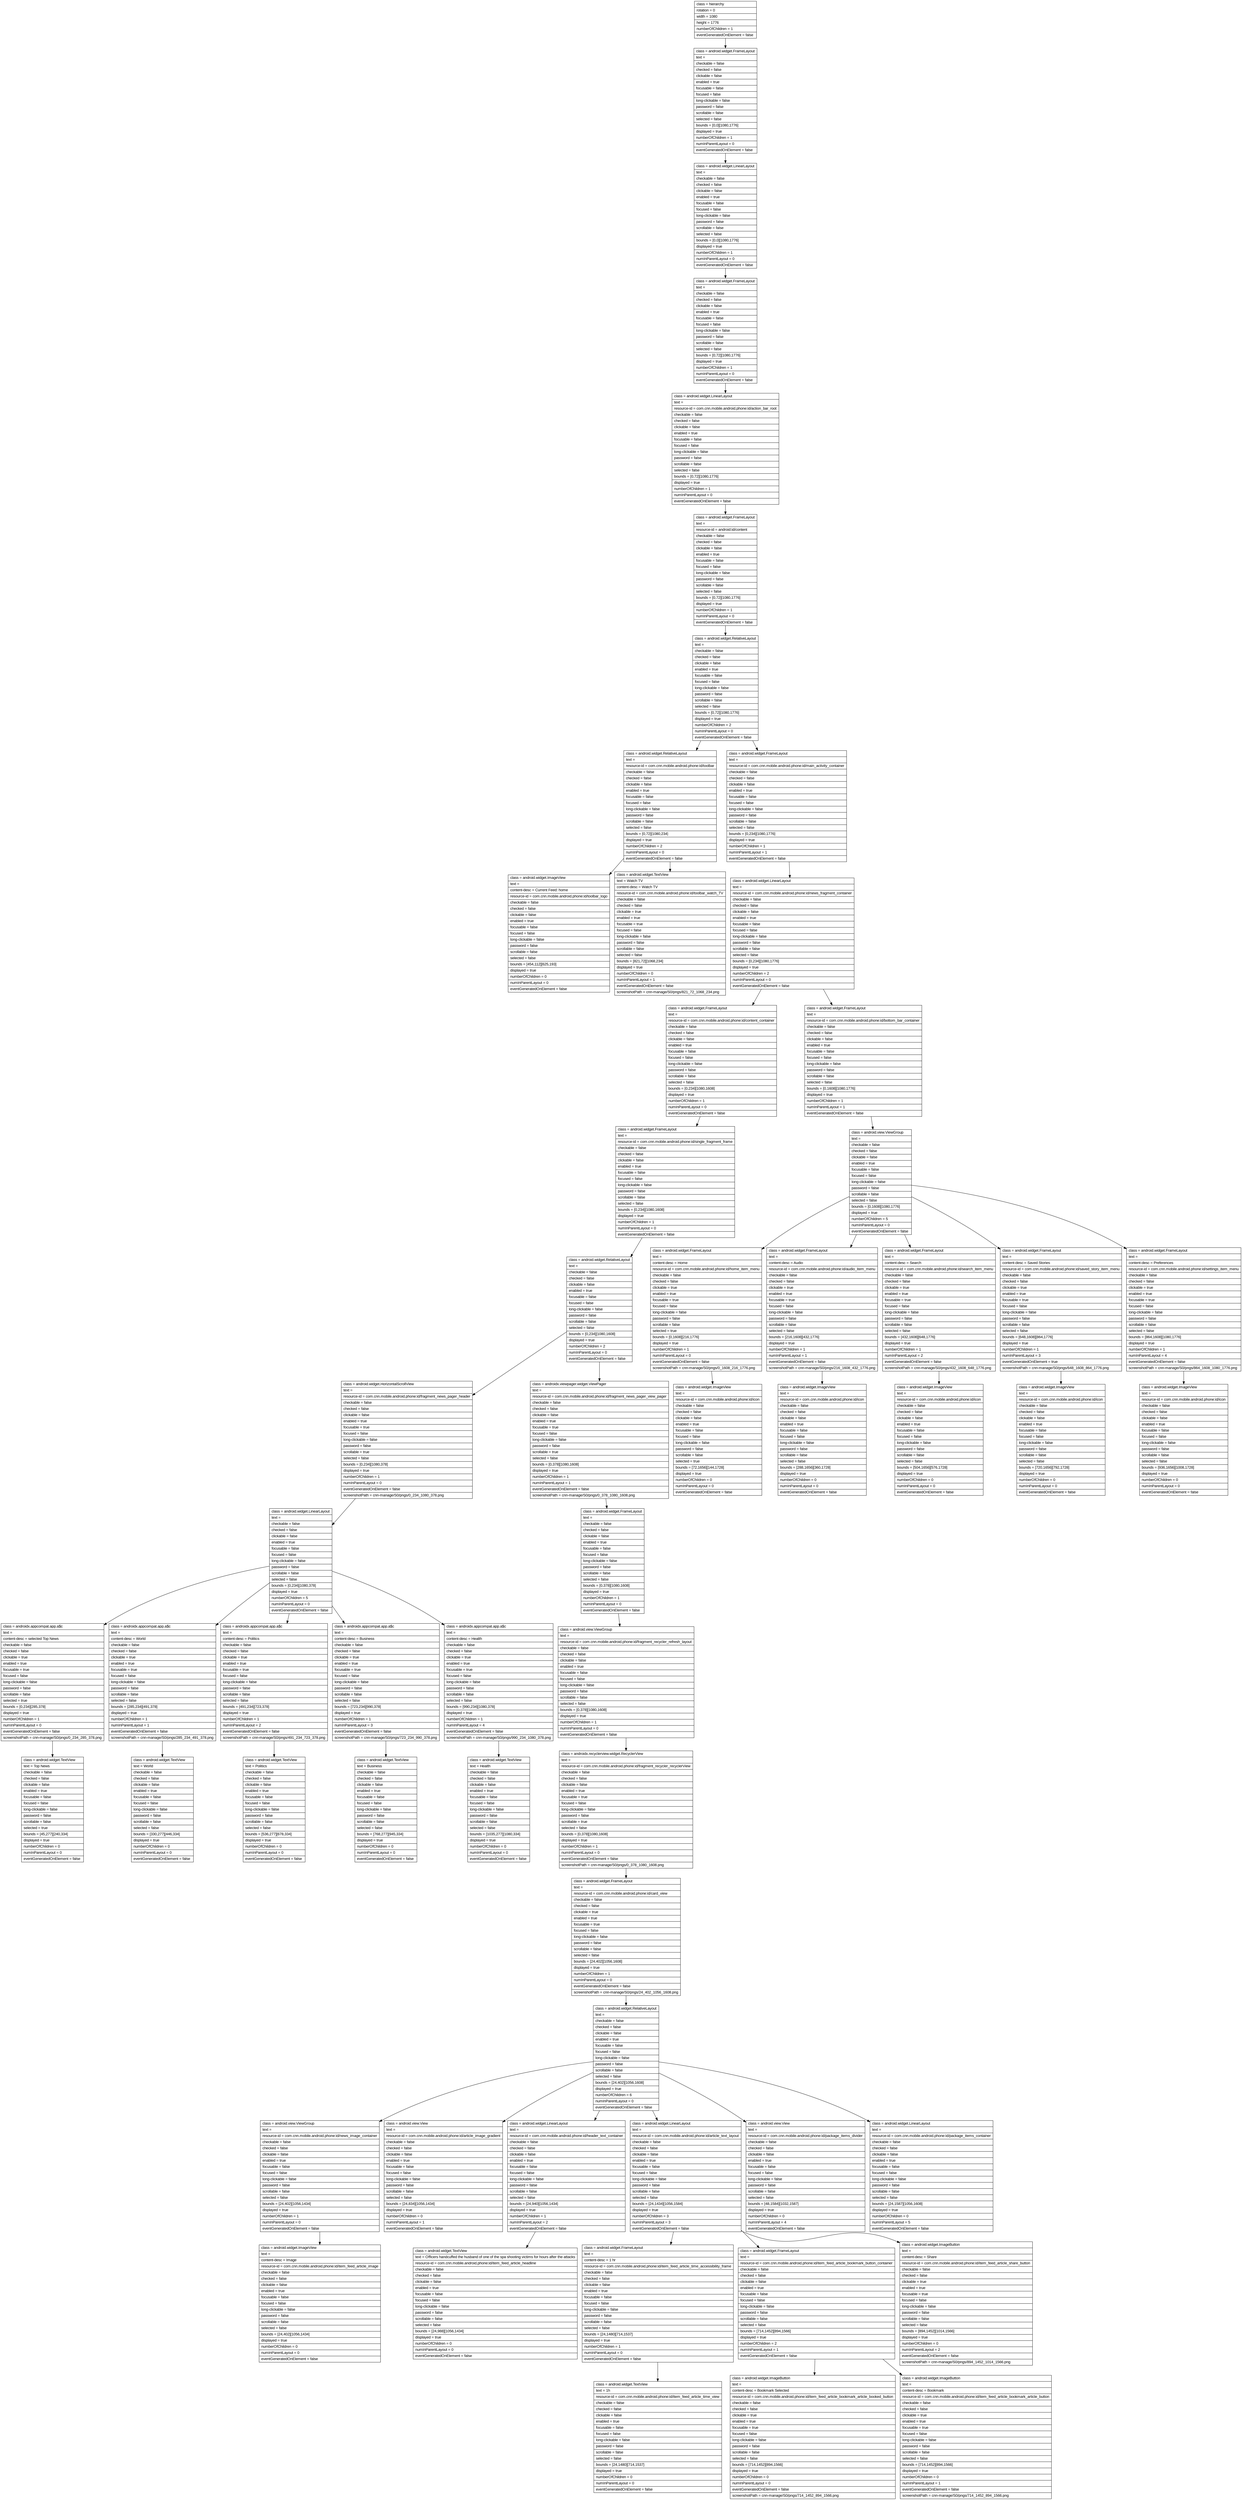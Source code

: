 digraph Layout {

	node [shape=record fontname=Arial];

	0	[label="{class = hierarchy\l|rotation = 0\l|width = 1080\l|height = 1776\l|numberOfChildren = 1\l|eventGeneratedOnElement = false \l}"]
	1	[label="{class = android.widget.FrameLayout\l|text = \l|checkable = false\l|checked = false\l|clickable = false\l|enabled = true\l|focusable = false\l|focused = false\l|long-clickable = false\l|password = false\l|scrollable = false\l|selected = false\l|bounds = [0,0][1080,1776]\l|displayed = true\l|numberOfChildren = 1\l|numInParentLayout = 0\l|eventGeneratedOnElement = false \l}"]
	2	[label="{class = android.widget.LinearLayout\l|text = \l|checkable = false\l|checked = false\l|clickable = false\l|enabled = true\l|focusable = false\l|focused = false\l|long-clickable = false\l|password = false\l|scrollable = false\l|selected = false\l|bounds = [0,0][1080,1776]\l|displayed = true\l|numberOfChildren = 1\l|numInParentLayout = 0\l|eventGeneratedOnElement = false \l}"]
	3	[label="{class = android.widget.FrameLayout\l|text = \l|checkable = false\l|checked = false\l|clickable = false\l|enabled = true\l|focusable = false\l|focused = false\l|long-clickable = false\l|password = false\l|scrollable = false\l|selected = false\l|bounds = [0,72][1080,1776]\l|displayed = true\l|numberOfChildren = 1\l|numInParentLayout = 0\l|eventGeneratedOnElement = false \l}"]
	4	[label="{class = android.widget.LinearLayout\l|text = \l|resource-id = com.cnn.mobile.android.phone:id/action_bar_root\l|checkable = false\l|checked = false\l|clickable = false\l|enabled = true\l|focusable = false\l|focused = false\l|long-clickable = false\l|password = false\l|scrollable = false\l|selected = false\l|bounds = [0,72][1080,1776]\l|displayed = true\l|numberOfChildren = 1\l|numInParentLayout = 0\l|eventGeneratedOnElement = false \l}"]
	5	[label="{class = android.widget.FrameLayout\l|text = \l|resource-id = android:id/content\l|checkable = false\l|checked = false\l|clickable = false\l|enabled = true\l|focusable = false\l|focused = false\l|long-clickable = false\l|password = false\l|scrollable = false\l|selected = false\l|bounds = [0,72][1080,1776]\l|displayed = true\l|numberOfChildren = 1\l|numInParentLayout = 0\l|eventGeneratedOnElement = false \l}"]
	6	[label="{class = android.widget.RelativeLayout\l|text = \l|checkable = false\l|checked = false\l|clickable = false\l|enabled = true\l|focusable = false\l|focused = false\l|long-clickable = false\l|password = false\l|scrollable = false\l|selected = false\l|bounds = [0,72][1080,1776]\l|displayed = true\l|numberOfChildren = 2\l|numInParentLayout = 0\l|eventGeneratedOnElement = false \l}"]
	7	[label="{class = android.widget.RelativeLayout\l|text = \l|resource-id = com.cnn.mobile.android.phone:id/toolbar\l|checkable = false\l|checked = false\l|clickable = false\l|enabled = true\l|focusable = false\l|focused = false\l|long-clickable = false\l|password = false\l|scrollable = false\l|selected = false\l|bounds = [0,72][1080,234]\l|displayed = true\l|numberOfChildren = 2\l|numInParentLayout = 0\l|eventGeneratedOnElement = false \l}"]
	8	[label="{class = android.widget.FrameLayout\l|text = \l|resource-id = com.cnn.mobile.android.phone:id/main_activity_container\l|checkable = false\l|checked = false\l|clickable = false\l|enabled = true\l|focusable = false\l|focused = false\l|long-clickable = false\l|password = false\l|scrollable = false\l|selected = false\l|bounds = [0,234][1080,1776]\l|displayed = true\l|numberOfChildren = 1\l|numInParentLayout = 1\l|eventGeneratedOnElement = false \l}"]
	9	[label="{class = android.widget.ImageView\l|text = \l|content-desc = Current Feed: home\l|resource-id = com.cnn.mobile.android.phone:id/toolbar_logo\l|checkable = false\l|checked = false\l|clickable = false\l|enabled = true\l|focusable = false\l|focused = false\l|long-clickable = false\l|password = false\l|scrollable = false\l|selected = false\l|bounds = [454,112][625,193]\l|displayed = true\l|numberOfChildren = 0\l|numInParentLayout = 0\l|eventGeneratedOnElement = false \l}"]
	10	[label="{class = android.widget.TextView\l|text = Watch TV\l|content-desc = Watch TV\l|resource-id = com.cnn.mobile.android.phone:id/toolbar_watch_TV\l|checkable = false\l|checked = false\l|clickable = true\l|enabled = true\l|focusable = true\l|focused = false\l|long-clickable = false\l|password = false\l|scrollable = false\l|selected = false\l|bounds = [821,72][1068,234]\l|displayed = true\l|numberOfChildren = 0\l|numInParentLayout = 1\l|eventGeneratedOnElement = false \l|screenshotPath = cnn-manage/S0/pngs/821_72_1068_234.png\l}"]
	11	[label="{class = android.widget.LinearLayout\l|text = \l|resource-id = com.cnn.mobile.android.phone:id/news_fragment_container\l|checkable = false\l|checked = false\l|clickable = false\l|enabled = true\l|focusable = false\l|focused = false\l|long-clickable = false\l|password = false\l|scrollable = false\l|selected = false\l|bounds = [0,234][1080,1776]\l|displayed = true\l|numberOfChildren = 2\l|numInParentLayout = 0\l|eventGeneratedOnElement = false \l}"]
	12	[label="{class = android.widget.FrameLayout\l|text = \l|resource-id = com.cnn.mobile.android.phone:id/content_container\l|checkable = false\l|checked = false\l|clickable = false\l|enabled = true\l|focusable = false\l|focused = false\l|long-clickable = false\l|password = false\l|scrollable = false\l|selected = false\l|bounds = [0,234][1080,1608]\l|displayed = true\l|numberOfChildren = 1\l|numInParentLayout = 0\l|eventGeneratedOnElement = false \l}"]
	13	[label="{class = android.widget.FrameLayout\l|text = \l|resource-id = com.cnn.mobile.android.phone:id/bottom_bar_container\l|checkable = false\l|checked = false\l|clickable = false\l|enabled = true\l|focusable = false\l|focused = false\l|long-clickable = false\l|password = false\l|scrollable = false\l|selected = false\l|bounds = [0,1608][1080,1776]\l|displayed = true\l|numberOfChildren = 1\l|numInParentLayout = 1\l|eventGeneratedOnElement = false \l}"]
	14	[label="{class = android.widget.FrameLayout\l|text = \l|resource-id = com.cnn.mobile.android.phone:id/single_fragment_frame\l|checkable = false\l|checked = false\l|clickable = false\l|enabled = true\l|focusable = false\l|focused = false\l|long-clickable = false\l|password = false\l|scrollable = false\l|selected = false\l|bounds = [0,234][1080,1608]\l|displayed = true\l|numberOfChildren = 1\l|numInParentLayout = 0\l|eventGeneratedOnElement = false \l}"]
	15	[label="{class = android.view.ViewGroup\l|text = \l|checkable = false\l|checked = false\l|clickable = false\l|enabled = true\l|focusable = false\l|focused = false\l|long-clickable = false\l|password = false\l|scrollable = false\l|selected = false\l|bounds = [0,1608][1080,1776]\l|displayed = true\l|numberOfChildren = 5\l|numInParentLayout = 0\l|eventGeneratedOnElement = false \l}"]
	16	[label="{class = android.widget.RelativeLayout\l|text = \l|checkable = false\l|checked = false\l|clickable = false\l|enabled = true\l|focusable = false\l|focused = false\l|long-clickable = false\l|password = false\l|scrollable = false\l|selected = false\l|bounds = [0,234][1080,1608]\l|displayed = true\l|numberOfChildren = 2\l|numInParentLayout = 0\l|eventGeneratedOnElement = false \l}"]
	17	[label="{class = android.widget.FrameLayout\l|text = \l|content-desc = Home\l|resource-id = com.cnn.mobile.android.phone:id/home_item_menu\l|checkable = false\l|checked = false\l|clickable = true\l|enabled = true\l|focusable = true\l|focused = false\l|long-clickable = false\l|password = false\l|scrollable = false\l|selected = true\l|bounds = [0,1608][216,1776]\l|displayed = true\l|numberOfChildren = 1\l|numInParentLayout = 0\l|eventGeneratedOnElement = false \l|screenshotPath = cnn-manage/S0/pngs/0_1608_216_1776.png\l}"]
	18	[label="{class = android.widget.FrameLayout\l|text = \l|content-desc = Audio\l|resource-id = com.cnn.mobile.android.phone:id/audio_item_menu\l|checkable = false\l|checked = false\l|clickable = true\l|enabled = true\l|focusable = true\l|focused = false\l|long-clickable = false\l|password = false\l|scrollable = false\l|selected = false\l|bounds = [216,1608][432,1776]\l|displayed = true\l|numberOfChildren = 1\l|numInParentLayout = 1\l|eventGeneratedOnElement = false \l|screenshotPath = cnn-manage/S0/pngs/216_1608_432_1776.png\l}"]
	19	[label="{class = android.widget.FrameLayout\l|text = \l|content-desc = Search\l|resource-id = com.cnn.mobile.android.phone:id/search_item_menu\l|checkable = false\l|checked = false\l|clickable = true\l|enabled = true\l|focusable = true\l|focused = false\l|long-clickable = false\l|password = false\l|scrollable = false\l|selected = false\l|bounds = [432,1608][648,1776]\l|displayed = true\l|numberOfChildren = 1\l|numInParentLayout = 2\l|eventGeneratedOnElement = false \l|screenshotPath = cnn-manage/S0/pngs/432_1608_648_1776.png\l}"]
	20	[label="{class = android.widget.FrameLayout\l|text = \l|content-desc = Saved Stories\l|resource-id = com.cnn.mobile.android.phone:id/saved_story_item_menu\l|checkable = false\l|checked = false\l|clickable = true\l|enabled = true\l|focusable = true\l|focused = false\l|long-clickable = false\l|password = false\l|scrollable = false\l|selected = false\l|bounds = [648,1608][864,1776]\l|displayed = true\l|numberOfChildren = 1\l|numInParentLayout = 3\l|eventGeneratedOnElement = true \l|screenshotPath = cnn-manage/S0/pngs/648_1608_864_1776.png\l}"]
	21	[label="{class = android.widget.FrameLayout\l|text = \l|content-desc = Preferences\l|resource-id = com.cnn.mobile.android.phone:id/settings_item_menu\l|checkable = false\l|checked = false\l|clickable = true\l|enabled = true\l|focusable = true\l|focused = false\l|long-clickable = false\l|password = false\l|scrollable = false\l|selected = false\l|bounds = [864,1608][1080,1776]\l|displayed = true\l|numberOfChildren = 1\l|numInParentLayout = 4\l|eventGeneratedOnElement = false \l|screenshotPath = cnn-manage/S0/pngs/864_1608_1080_1776.png\l}"]
	22	[label="{class = android.widget.HorizontalScrollView\l|text = \l|resource-id = com.cnn.mobile.android.phone:id/fragment_news_pager_header\l|checkable = false\l|checked = false\l|clickable = false\l|enabled = true\l|focusable = true\l|focused = false\l|long-clickable = false\l|password = false\l|scrollable = true\l|selected = false\l|bounds = [0,234][1080,378]\l|displayed = true\l|numberOfChildren = 1\l|numInParentLayout = 0\l|eventGeneratedOnElement = false \l|screenshotPath = cnn-manage/S0/pngs/0_234_1080_378.png\l}"]
	23	[label="{class = androidx.viewpager.widget.ViewPager\l|text = \l|resource-id = com.cnn.mobile.android.phone:id/fragment_news_pager_view_pager\l|checkable = false\l|checked = false\l|clickable = false\l|enabled = true\l|focusable = true\l|focused = false\l|long-clickable = false\l|password = false\l|scrollable = true\l|selected = false\l|bounds = [0,378][1080,1608]\l|displayed = true\l|numberOfChildren = 1\l|numInParentLayout = 1\l|eventGeneratedOnElement = false \l|screenshotPath = cnn-manage/S0/pngs/0_378_1080_1608.png\l}"]
	24	[label="{class = android.widget.ImageView\l|text = \l|resource-id = com.cnn.mobile.android.phone:id/icon\l|checkable = false\l|checked = false\l|clickable = false\l|enabled = true\l|focusable = false\l|focused = false\l|long-clickable = false\l|password = false\l|scrollable = false\l|selected = true\l|bounds = [72,1656][144,1728]\l|displayed = true\l|numberOfChildren = 0\l|numInParentLayout = 0\l|eventGeneratedOnElement = false \l}"]
	25	[label="{class = android.widget.ImageView\l|text = \l|resource-id = com.cnn.mobile.android.phone:id/icon\l|checkable = false\l|checked = false\l|clickable = false\l|enabled = true\l|focusable = false\l|focused = false\l|long-clickable = false\l|password = false\l|scrollable = false\l|selected = false\l|bounds = [288,1656][360,1728]\l|displayed = true\l|numberOfChildren = 0\l|numInParentLayout = 0\l|eventGeneratedOnElement = false \l}"]
	26	[label="{class = android.widget.ImageView\l|text = \l|resource-id = com.cnn.mobile.android.phone:id/icon\l|checkable = false\l|checked = false\l|clickable = false\l|enabled = true\l|focusable = false\l|focused = false\l|long-clickable = false\l|password = false\l|scrollable = false\l|selected = false\l|bounds = [504,1656][576,1728]\l|displayed = true\l|numberOfChildren = 0\l|numInParentLayout = 0\l|eventGeneratedOnElement = false \l}"]
	27	[label="{class = android.widget.ImageView\l|text = \l|resource-id = com.cnn.mobile.android.phone:id/icon\l|checkable = false\l|checked = false\l|clickable = false\l|enabled = true\l|focusable = false\l|focused = false\l|long-clickable = false\l|password = false\l|scrollable = false\l|selected = false\l|bounds = [720,1656][792,1728]\l|displayed = true\l|numberOfChildren = 0\l|numInParentLayout = 0\l|eventGeneratedOnElement = false \l}"]
	28	[label="{class = android.widget.ImageView\l|text = \l|resource-id = com.cnn.mobile.android.phone:id/icon\l|checkable = false\l|checked = false\l|clickable = false\l|enabled = true\l|focusable = false\l|focused = false\l|long-clickable = false\l|password = false\l|scrollable = false\l|selected = false\l|bounds = [936,1656][1008,1728]\l|displayed = true\l|numberOfChildren = 0\l|numInParentLayout = 0\l|eventGeneratedOnElement = false \l}"]
	29	[label="{class = android.widget.LinearLayout\l|text = \l|checkable = false\l|checked = false\l|clickable = false\l|enabled = true\l|focusable = false\l|focused = false\l|long-clickable = false\l|password = false\l|scrollable = false\l|selected = false\l|bounds = [0,234][1080,378]\l|displayed = true\l|numberOfChildren = 5\l|numInParentLayout = 0\l|eventGeneratedOnElement = false \l}"]
	30	[label="{class = android.widget.FrameLayout\l|text = \l|checkable = false\l|checked = false\l|clickable = false\l|enabled = true\l|focusable = false\l|focused = false\l|long-clickable = false\l|password = false\l|scrollable = false\l|selected = false\l|bounds = [0,378][1080,1608]\l|displayed = true\l|numberOfChildren = 1\l|numInParentLayout = 0\l|eventGeneratedOnElement = false \l}"]
	31	[label="{class = androidx.appcompat.app.a$c\l|text = \l|content-desc = selected Top News\l|checkable = false\l|checked = false\l|clickable = true\l|enabled = true\l|focusable = true\l|focused = false\l|long-clickable = false\l|password = false\l|scrollable = false\l|selected = true\l|bounds = [0,234][285,378]\l|displayed = true\l|numberOfChildren = 1\l|numInParentLayout = 0\l|eventGeneratedOnElement = false \l|screenshotPath = cnn-manage/S0/pngs/0_234_285_378.png\l}"]
	32	[label="{class = androidx.appcompat.app.a$c\l|text = \l|content-desc = World\l|checkable = false\l|checked = false\l|clickable = true\l|enabled = true\l|focusable = true\l|focused = false\l|long-clickable = false\l|password = false\l|scrollable = false\l|selected = false\l|bounds = [285,234][491,378]\l|displayed = true\l|numberOfChildren = 1\l|numInParentLayout = 1\l|eventGeneratedOnElement = false \l|screenshotPath = cnn-manage/S0/pngs/285_234_491_378.png\l}"]
	33	[label="{class = androidx.appcompat.app.a$c\l|text = \l|content-desc = Politics\l|checkable = false\l|checked = false\l|clickable = true\l|enabled = true\l|focusable = true\l|focused = false\l|long-clickable = false\l|password = false\l|scrollable = false\l|selected = false\l|bounds = [491,234][723,378]\l|displayed = true\l|numberOfChildren = 1\l|numInParentLayout = 2\l|eventGeneratedOnElement = false \l|screenshotPath = cnn-manage/S0/pngs/491_234_723_378.png\l}"]
	34	[label="{class = androidx.appcompat.app.a$c\l|text = \l|content-desc = Business\l|checkable = false\l|checked = false\l|clickable = true\l|enabled = true\l|focusable = true\l|focused = false\l|long-clickable = false\l|password = false\l|scrollable = false\l|selected = false\l|bounds = [723,234][990,378]\l|displayed = true\l|numberOfChildren = 1\l|numInParentLayout = 3\l|eventGeneratedOnElement = false \l|screenshotPath = cnn-manage/S0/pngs/723_234_990_378.png\l}"]
	35	[label="{class = androidx.appcompat.app.a$c\l|text = \l|content-desc = Health\l|checkable = false\l|checked = false\l|clickable = true\l|enabled = true\l|focusable = true\l|focused = false\l|long-clickable = false\l|password = false\l|scrollable = false\l|selected = false\l|bounds = [990,234][1080,378]\l|displayed = true\l|numberOfChildren = 1\l|numInParentLayout = 4\l|eventGeneratedOnElement = false \l|screenshotPath = cnn-manage/S0/pngs/990_234_1080_378.png\l}"]
	36	[label="{class = android.view.ViewGroup\l|text = \l|resource-id = com.cnn.mobile.android.phone:id/fragment_recycler_refresh_layout\l|checkable = false\l|checked = false\l|clickable = false\l|enabled = true\l|focusable = false\l|focused = false\l|long-clickable = false\l|password = false\l|scrollable = false\l|selected = false\l|bounds = [0,378][1080,1608]\l|displayed = true\l|numberOfChildren = 1\l|numInParentLayout = 0\l|eventGeneratedOnElement = false \l}"]
	37	[label="{class = android.widget.TextView\l|text = Top News\l|checkable = false\l|checked = false\l|clickable = false\l|enabled = true\l|focusable = false\l|focused = false\l|long-clickable = false\l|password = false\l|scrollable = false\l|selected = true\l|bounds = [45,277][240,334]\l|displayed = true\l|numberOfChildren = 0\l|numInParentLayout = 0\l|eventGeneratedOnElement = false \l}"]
	38	[label="{class = android.widget.TextView\l|text = World\l|checkable = false\l|checked = false\l|clickable = false\l|enabled = true\l|focusable = false\l|focused = false\l|long-clickable = false\l|password = false\l|scrollable = false\l|selected = false\l|bounds = [330,277][446,334]\l|displayed = true\l|numberOfChildren = 0\l|numInParentLayout = 0\l|eventGeneratedOnElement = false \l}"]
	39	[label="{class = android.widget.TextView\l|text = Politics\l|checkable = false\l|checked = false\l|clickable = false\l|enabled = true\l|focusable = false\l|focused = false\l|long-clickable = false\l|password = false\l|scrollable = false\l|selected = false\l|bounds = [536,277][678,334]\l|displayed = true\l|numberOfChildren = 0\l|numInParentLayout = 0\l|eventGeneratedOnElement = false \l}"]
	40	[label="{class = android.widget.TextView\l|text = Business\l|checkable = false\l|checked = false\l|clickable = false\l|enabled = true\l|focusable = false\l|focused = false\l|long-clickable = false\l|password = false\l|scrollable = false\l|selected = false\l|bounds = [768,277][945,334]\l|displayed = true\l|numberOfChildren = 0\l|numInParentLayout = 0\l|eventGeneratedOnElement = false \l}"]
	41	[label="{class = android.widget.TextView\l|text = Health\l|checkable = false\l|checked = false\l|clickable = false\l|enabled = true\l|focusable = false\l|focused = false\l|long-clickable = false\l|password = false\l|scrollable = false\l|selected = false\l|bounds = [1035,277][1080,334]\l|displayed = true\l|numberOfChildren = 0\l|numInParentLayout = 0\l|eventGeneratedOnElement = false \l}"]
	42	[label="{class = androidx.recyclerview.widget.RecyclerView\l|text = \l|resource-id = com.cnn.mobile.android.phone:id/fragment_recycler_recyclerView\l|checkable = false\l|checked = false\l|clickable = false\l|enabled = true\l|focusable = true\l|focused = false\l|long-clickable = false\l|password = false\l|scrollable = true\l|selected = false\l|bounds = [0,378][1080,1608]\l|displayed = true\l|numberOfChildren = 1\l|numInParentLayout = 0\l|eventGeneratedOnElement = false \l|screenshotPath = cnn-manage/S0/pngs/0_378_1080_1608.png\l}"]
	43	[label="{class = android.widget.FrameLayout\l|text = \l|resource-id = com.cnn.mobile.android.phone:id/card_view\l|checkable = false\l|checked = false\l|clickable = true\l|enabled = true\l|focusable = true\l|focused = false\l|long-clickable = false\l|password = false\l|scrollable = false\l|selected = false\l|bounds = [24,402][1056,1608]\l|displayed = true\l|numberOfChildren = 1\l|numInParentLayout = 0\l|eventGeneratedOnElement = false \l|screenshotPath = cnn-manage/S0/pngs/24_402_1056_1608.png\l}"]
	44	[label="{class = android.widget.RelativeLayout\l|text = \l|checkable = false\l|checked = false\l|clickable = false\l|enabled = true\l|focusable = false\l|focused = false\l|long-clickable = false\l|password = false\l|scrollable = false\l|selected = false\l|bounds = [24,402][1056,1608]\l|displayed = true\l|numberOfChildren = 6\l|numInParentLayout = 0\l|eventGeneratedOnElement = false \l}"]
	45	[label="{class = android.view.ViewGroup\l|text = \l|resource-id = com.cnn.mobile.android.phone:id/news_image_container\l|checkable = false\l|checked = false\l|clickable = false\l|enabled = true\l|focusable = false\l|focused = false\l|long-clickable = false\l|password = false\l|scrollable = false\l|selected = false\l|bounds = [24,402][1056,1434]\l|displayed = true\l|numberOfChildren = 1\l|numInParentLayout = 0\l|eventGeneratedOnElement = false \l}"]
	46	[label="{class = android.view.View\l|text = \l|resource-id = com.cnn.mobile.android.phone:id/article_image_gradient\l|checkable = false\l|checked = false\l|clickable = false\l|enabled = true\l|focusable = false\l|focused = false\l|long-clickable = false\l|password = false\l|scrollable = false\l|selected = false\l|bounds = [24,834][1056,1434]\l|displayed = true\l|numberOfChildren = 0\l|numInParentLayout = 1\l|eventGeneratedOnElement = false \l}"]
	47	[label="{class = android.widget.LinearLayout\l|text = \l|resource-id = com.cnn.mobile.android.phone:id/header_text_container\l|checkable = false\l|checked = false\l|clickable = false\l|enabled = true\l|focusable = false\l|focused = false\l|long-clickable = false\l|password = false\l|scrollable = false\l|selected = false\l|bounds = [24,940][1056,1434]\l|displayed = true\l|numberOfChildren = 1\l|numInParentLayout = 2\l|eventGeneratedOnElement = false \l}"]
	48	[label="{class = android.widget.LinearLayout\l|text = \l|resource-id = com.cnn.mobile.android.phone:id/article_text_layout\l|checkable = false\l|checked = false\l|clickable = false\l|enabled = true\l|focusable = false\l|focused = false\l|long-clickable = false\l|password = false\l|scrollable = false\l|selected = false\l|bounds = [24,1434][1056,1584]\l|displayed = true\l|numberOfChildren = 3\l|numInParentLayout = 3\l|eventGeneratedOnElement = false \l}"]
	49	[label="{class = android.view.View\l|text = \l|resource-id = com.cnn.mobile.android.phone:id/package_items_divider\l|checkable = false\l|checked = false\l|clickable = false\l|enabled = true\l|focusable = false\l|focused = false\l|long-clickable = false\l|password = false\l|scrollable = false\l|selected = false\l|bounds = [48,1584][1032,1587]\l|displayed = true\l|numberOfChildren = 0\l|numInParentLayout = 4\l|eventGeneratedOnElement = false \l}"]
	50	[label="{class = android.widget.LinearLayout\l|text = \l|resource-id = com.cnn.mobile.android.phone:id/package_items_container\l|checkable = false\l|checked = false\l|clickable = false\l|enabled = true\l|focusable = false\l|focused = false\l|long-clickable = false\l|password = false\l|scrollable = false\l|selected = false\l|bounds = [24,1587][1056,1608]\l|displayed = true\l|numberOfChildren = 0\l|numInParentLayout = 5\l|eventGeneratedOnElement = false \l}"]
	51	[label="{class = android.widget.ImageView\l|text = \l|content-desc = Image\l|resource-id = com.cnn.mobile.android.phone:id/item_feed_article_image\l|checkable = false\l|checked = false\l|clickable = false\l|enabled = true\l|focusable = false\l|focused = false\l|long-clickable = false\l|password = false\l|scrollable = false\l|selected = false\l|bounds = [24,402][1056,1434]\l|displayed = true\l|numberOfChildren = 0\l|numInParentLayout = 0\l|eventGeneratedOnElement = false \l}"]
	52	[label="{class = android.widget.TextView\l|text = Officers handcuffed the husband of one of the spa shooting victims for hours after the attacks\l|resource-id = com.cnn.mobile.android.phone:id/item_feed_article_headline\l|checkable = false\l|checked = false\l|clickable = false\l|enabled = true\l|focusable = false\l|focused = false\l|long-clickable = false\l|password = false\l|scrollable = false\l|selected = false\l|bounds = [24,988][1056,1434]\l|displayed = true\l|numberOfChildren = 0\l|numInParentLayout = 0\l|eventGeneratedOnElement = false \l}"]
	53	[label="{class = android.widget.FrameLayout\l|text = \l|content-desc = 1 hr\l|resource-id = com.cnn.mobile.android.phone:id/item_feed_article_time_accessibility_frame\l|checkable = false\l|checked = false\l|clickable = false\l|enabled = true\l|focusable = false\l|focused = false\l|long-clickable = false\l|password = false\l|scrollable = false\l|selected = false\l|bounds = [24,1480][714,1537]\l|displayed = true\l|numberOfChildren = 1\l|numInParentLayout = 0\l|eventGeneratedOnElement = false \l}"]
	54	[label="{class = android.widget.FrameLayout\l|text = \l|resource-id = com.cnn.mobile.android.phone:id/item_feed_article_bookmark_button_container\l|checkable = false\l|checked = false\l|clickable = false\l|enabled = true\l|focusable = false\l|focused = false\l|long-clickable = false\l|password = false\l|scrollable = false\l|selected = false\l|bounds = [714,1452][894,1566]\l|displayed = true\l|numberOfChildren = 2\l|numInParentLayout = 1\l|eventGeneratedOnElement = false \l}"]
	55	[label="{class = android.widget.ImageButton\l|text = \l|content-desc = Share\l|resource-id = com.cnn.mobile.android.phone:id/item_feed_article_share_button\l|checkable = false\l|checked = false\l|clickable = true\l|enabled = true\l|focusable = true\l|focused = false\l|long-clickable = false\l|password = false\l|scrollable = false\l|selected = false\l|bounds = [894,1452][1014,1566]\l|displayed = true\l|numberOfChildren = 0\l|numInParentLayout = 2\l|eventGeneratedOnElement = false \l|screenshotPath = cnn-manage/S0/pngs/894_1452_1014_1566.png\l}"]
	56	[label="{class = android.widget.TextView\l|text = 1h\l|resource-id = com.cnn.mobile.android.phone:id/item_feed_article_time_view\l|checkable = false\l|checked = false\l|clickable = false\l|enabled = true\l|focusable = false\l|focused = false\l|long-clickable = false\l|password = false\l|scrollable = false\l|selected = false\l|bounds = [24,1480][714,1537]\l|displayed = true\l|numberOfChildren = 0\l|numInParentLayout = 0\l|eventGeneratedOnElement = false \l}"]
	57	[label="{class = android.widget.ImageButton\l|text = \l|content-desc = Bookmark Selected\l|resource-id = com.cnn.mobile.android.phone:id/item_feed_article_bookmark_article_booked_button\l|checkable = false\l|checked = false\l|clickable = true\l|enabled = true\l|focusable = true\l|focused = false\l|long-clickable = false\l|password = false\l|scrollable = false\l|selected = false\l|bounds = [714,1452][894,1566]\l|displayed = true\l|numberOfChildren = 0\l|numInParentLayout = 0\l|eventGeneratedOnElement = false \l|screenshotPath = cnn-manage/S0/pngs/714_1452_894_1566.png\l}"]
	58	[label="{class = android.widget.ImageButton\l|text = \l|content-desc = Bookmark\l|resource-id = com.cnn.mobile.android.phone:id/item_feed_article_bookmark_article_button\l|checkable = false\l|checked = false\l|clickable = true\l|enabled = true\l|focusable = true\l|focused = false\l|long-clickable = false\l|password = false\l|scrollable = false\l|selected = false\l|bounds = [714,1452][894,1566]\l|displayed = true\l|numberOfChildren = 0\l|numInParentLayout = 1\l|eventGeneratedOnElement = false \l|screenshotPath = cnn-manage/S0/pngs/714_1452_894_1566.png\l}"]


	0 -> 1
	1 -> 2
	2 -> 3
	3 -> 4
	4 -> 5
	5 -> 6
	6 -> 7
	6 -> 8
	7 -> 9
	7 -> 10
	8 -> 11
	11 -> 12
	11 -> 13
	12 -> 14
	13 -> 15
	14 -> 16
	15 -> 17
	15 -> 18
	15 -> 19
	15 -> 20
	15 -> 21
	16 -> 22
	16 -> 23
	17 -> 24
	18 -> 25
	19 -> 26
	20 -> 27
	21 -> 28
	22 -> 29
	23 -> 30
	29 -> 31
	29 -> 32
	29 -> 33
	29 -> 34
	29 -> 35
	30 -> 36
	31 -> 37
	32 -> 38
	33 -> 39
	34 -> 40
	35 -> 41
	36 -> 42
	42 -> 43
	43 -> 44
	44 -> 45
	44 -> 46
	44 -> 47
	44 -> 48
	44 -> 49
	44 -> 50
	45 -> 51
	47 -> 52
	48 -> 53
	48 -> 54
	48 -> 55
	53 -> 56
	54 -> 57
	54 -> 58


}